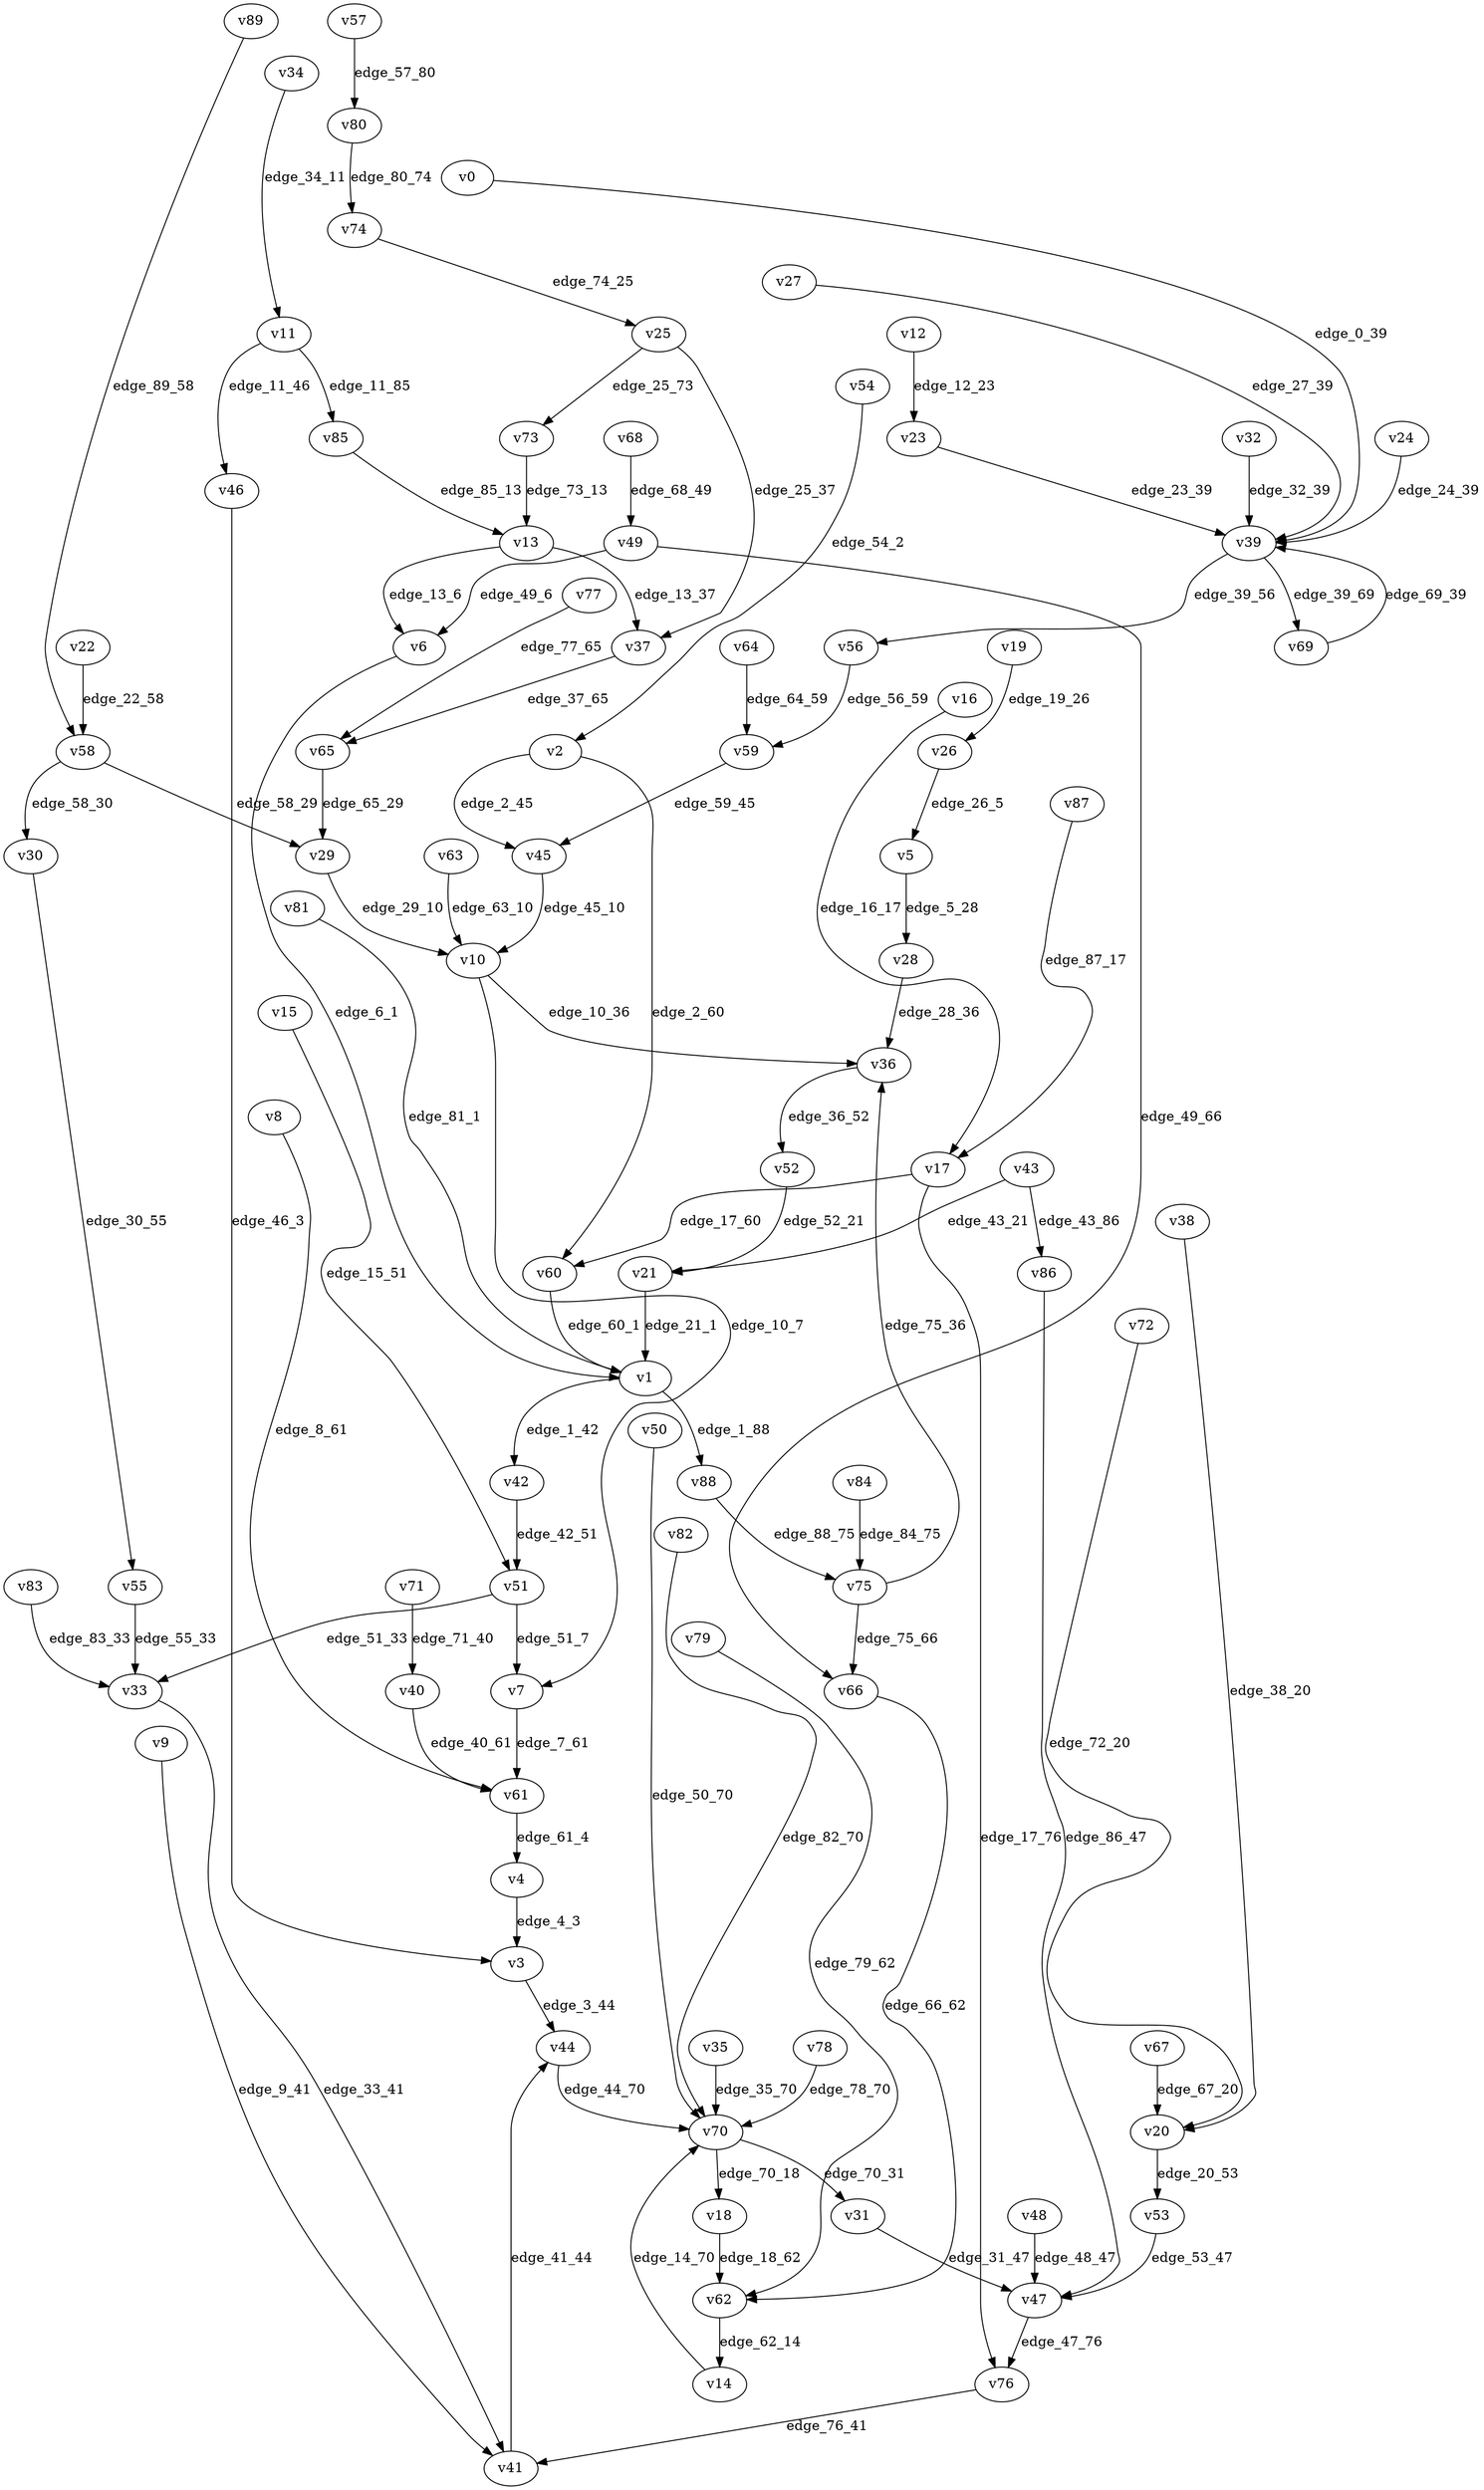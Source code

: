 digraph G {
    // Stochastic discounted game

    v0 [name="v0", player=1];
    v1 [name="v1", player=-1];
    v2 [name="v2", player=-1];
    v3 [name="v3", player=-1];
    v4 [name="v4", player=1];
    v5 [name="v5", player=1];
    v6 [name="v6", player=1];
    v7 [name="v7", player=0];
    v8 [name="v8", player=0];
    v9 [name="v9", player=0];
    v10 [name="v10", player=-1];
    v11 [name="v11", player=-1];
    v12 [name="v12", player=-1];
    v13 [name="v13", player=-1];
    v14 [name="v14", player=0];
    v15 [name="v15", player=0];
    v16 [name="v16", player=1];
    v17 [name="v17", player=-1];
    v18 [name="v18", player=0];
    v19 [name="v19", player=0];
    v20 [name="v20", player=-1];
    v21 [name="v21", player=0];
    v22 [name="v22", player=1];
    v23 [name="v23", player=0];
    v24 [name="v24", player=0];
    v25 [name="v25", player=-1];
    v26 [name="v26", player=-1];
    v27 [name="v27", player=1];
    v28 [name="v28", player=-1];
    v29 [name="v29", player=0];
    v30 [name="v30", player=1];
    v31 [name="v31", player=1];
    v32 [name="v32", player=0];
    v33 [name="v33", player=1];
    v34 [name="v34", player=0];
    v35 [name="v35", player=0];
    v36 [name="v36", player=0];
    v37 [name="v37", player=0];
    v38 [name="v38", player=1];
    v39 [name="v39", player=-1];
    v40 [name="v40", player=1];
    v41 [name="v41", player=-1];
    v42 [name="v42", player=1];
    v43 [name="v43", player=-1];
    v44 [name="v44", player=0];
    v45 [name="v45", player=0];
    v46 [name="v46", player=0];
    v47 [name="v47", player=-1];
    v48 [name="v48", player=1];
    v49 [name="v49", player=-1];
    v50 [name="v50", player=0];
    v51 [name="v51", player=-1];
    v52 [name="v52", player=-1];
    v53 [name="v53", player=1];
    v54 [name="v54", player=1];
    v55 [name="v55", player=-1];
    v56 [name="v56", player=1];
    v57 [name="v57", player=0];
    v58 [name="v58", player=-1];
    v59 [name="v59", player=-1];
    v60 [name="v60", player=1];
    v61 [name="v61", player=-1];
    v62 [name="v62", player=-1];
    v63 [name="v63", player=0];
    v64 [name="v64", player=0];
    v65 [name="v65", player=-1];
    v66 [name="v66", player=1];
    v67 [name="v67", player=0];
    v68 [name="v68", player=1];
    v69 [name="v69", player=0];
    v70 [name="v70", player=-1];
    v71 [name="v71", player=-1];
    v72 [name="v72", player=1];
    v73 [name="v73", player=1];
    v74 [name="v74", player=0];
    v75 [name="v75", player=-1];
    v76 [name="v76", player=1];
    v77 [name="v77", player=1];
    v78 [name="v78", player=1];
    v79 [name="v79", player=1];
    v80 [name="v80", player=-1];
    v81 [name="v81", player=1];
    v82 [name="v82", player=1];
    v83 [name="v83", player=-1];
    v84 [name="v84", player=0];
    v85 [name="v85", player=1];
    v86 [name="v86", player=0];
    v87 [name="v87", player=0];
    v88 [name="v88", player=1];
    v89 [name="v89", player=0];

    v0 -> v39 [label="edge_0_39", weight=0.980759, discount=0.756551];
    v1 -> v88 [label="edge_1_88", probability=0.676355];
    v1 -> v42 [label="edge_1_42", probability=0.323645];
    v2 -> v60 [label="edge_2_60", probability=0.525892];
    v2 -> v45 [label="edge_2_45", probability=0.474108];
    v3 -> v44 [label="edge_3_44", probability=1.000000];
    v4 -> v3 [label="edge_4_3", weight=4.863023, discount=0.887139];
    v5 -> v28 [label="edge_5_28", weight=8.384428, discount=0.878077];
    v6 -> v1 [label="edge_6_1", weight=-7.486844, discount=0.572673];
    v7 -> v61 [label="edge_7_61", weight=5.055944, discount=0.245228];
    v8 -> v61 [label="edge_8_61", weight=0.870502, discount=0.412742];
    v9 -> v41 [label="edge_9_41", weight=-4.151586, discount=0.893181];
    v10 -> v7 [label="edge_10_7", probability=0.530788];
    v10 -> v36 [label="edge_10_36", probability=0.469212];
    v11 -> v85 [label="edge_11_85", probability=0.549217];
    v11 -> v46 [label="edge_11_46", probability=0.450783];
    v12 -> v23 [label="edge_12_23", probability=1.000000];
    v13 -> v6 [label="edge_13_6", probability=0.562410];
    v13 -> v37 [label="edge_13_37", probability=0.437590];
    v14 -> v70 [label="edge_14_70", weight=-8.087149, discount=0.116831];
    v15 -> v51 [label="edge_15_51", weight=-6.324255, discount=0.321299];
    v16 -> v17 [label="edge_16_17", weight=0.571118, discount=0.413373];
    v17 -> v60 [label="edge_17_60", probability=0.452260];
    v17 -> v76 [label="edge_17_76", probability=0.547740];
    v18 -> v62 [label="edge_18_62", weight=9.170912, discount=0.116388];
    v19 -> v26 [label="edge_19_26", weight=1.281625, discount=0.294348];
    v20 -> v53 [label="edge_20_53", probability=1.000000];
    v21 -> v1 [label="edge_21_1", weight=8.194427, discount=0.537529];
    v22 -> v58 [label="edge_22_58", weight=8.194283, discount=0.110074];
    v23 -> v39 [label="edge_23_39", weight=-2.238858, discount=0.729238];
    v24 -> v39 [label="edge_24_39", weight=3.083427, discount=0.541975];
    v25 -> v73 [label="edge_25_73", probability=0.364713];
    v25 -> v37 [label="edge_25_37", probability=0.635287];
    v26 -> v5 [label="edge_26_5", probability=1.000000];
    v27 -> v39 [label="edge_27_39", weight=-6.691076, discount=0.850352];
    v28 -> v36 [label="edge_28_36", probability=1.000000];
    v29 -> v10 [label="edge_29_10", weight=-1.471162, discount=0.441949];
    v30 -> v55 [label="edge_30_55", weight=-1.633042, discount=0.345858];
    v31 -> v47 [label="edge_31_47", weight=1.454646, discount=0.476787];
    v32 -> v39 [label="edge_32_39", weight=7.055728, discount=0.148207];
    v33 -> v41 [label="edge_33_41", weight=-0.676195, discount=0.798645];
    v34 -> v11 [label="edge_34_11", weight=-9.216256, discount=0.111213];
    v35 -> v70 [label="edge_35_70", weight=8.999226, discount=0.375667];
    v36 -> v52 [label="edge_36_52", weight=-1.166997, discount=0.611863];
    v37 -> v65 [label="edge_37_65", weight=-8.346965, discount=0.777876];
    v38 -> v20 [label="edge_38_20", weight=-4.086492, discount=0.170035];
    v39 -> v69 [label="edge_39_69", probability=0.408747];
    v39 -> v56 [label="edge_39_56", probability=0.591253];
    v40 -> v61 [label="edge_40_61", weight=-9.275499, discount=0.209720];
    v41 -> v44 [label="edge_41_44", probability=1.000000];
    v42 -> v51 [label="edge_42_51", weight=9.221082, discount=0.591775];
    v43 -> v21 [label="edge_43_21", probability=0.426262];
    v43 -> v86 [label="edge_43_86", probability=0.573738];
    v44 -> v70 [label="edge_44_70", weight=7.160213, discount=0.811895];
    v45 -> v10 [label="edge_45_10", weight=0.428304, discount=0.329037];
    v46 -> v3 [label="edge_46_3", weight=1.394504, discount=0.852406];
    v47 -> v76 [label="edge_47_76", probability=1.000000];
    v48 -> v47 [label="edge_48_47", weight=7.351529, discount=0.837439];
    v49 -> v6 [label="edge_49_6", probability=0.460233];
    v49 -> v66 [label="edge_49_66", probability=0.539767];
    v50 -> v70 [label="edge_50_70", weight=-7.304365, discount=0.843666];
    v51 -> v7 [label="edge_51_7", probability=0.559357];
    v51 -> v33 [label="edge_51_33", probability=0.440643];
    v52 -> v21 [label="edge_52_21", probability=1.000000];
    v53 -> v47 [label="edge_53_47", weight=-1.309676, discount=0.398056];
    v54 -> v2 [label="edge_54_2", weight=-9.275614, discount=0.273559];
    v55 -> v33 [label="edge_55_33", probability=1.000000];
    v56 -> v59 [label="edge_56_59", weight=2.550970, discount=0.683696];
    v57 -> v80 [label="edge_57_80", weight=5.467489, discount=0.415856];
    v58 -> v29 [label="edge_58_29", probability=0.571023];
    v58 -> v30 [label="edge_58_30", probability=0.428977];
    v59 -> v45 [label="edge_59_45", probability=1.000000];
    v60 -> v1 [label="edge_60_1", weight=7.671804, discount=0.287814];
    v61 -> v4 [label="edge_61_4", probability=1.000000];
    v62 -> v14 [label="edge_62_14", probability=1.000000];
    v63 -> v10 [label="edge_63_10", weight=2.501203, discount=0.256176];
    v64 -> v59 [label="edge_64_59", weight=2.876535, discount=0.175331];
    v65 -> v29 [label="edge_65_29", probability=1.000000];
    v66 -> v62 [label="edge_66_62", weight=0.302381, discount=0.382930];
    v67 -> v20 [label="edge_67_20", weight=6.632239, discount=0.865008];
    v68 -> v49 [label="edge_68_49", weight=1.868581, discount=0.191577];
    v69 -> v39 [label="edge_69_39", weight=-2.089928, discount=0.336619];
    v70 -> v18 [label="edge_70_18", probability=0.375466];
    v70 -> v31 [label="edge_70_31", probability=0.624534];
    v71 -> v40 [label="edge_71_40", probability=1.000000];
    v72 -> v20 [label="edge_72_20", weight=-7.804331, discount=0.279503];
    v73 -> v13 [label="edge_73_13", weight=9.435900, discount=0.218871];
    v74 -> v25 [label="edge_74_25", weight=-4.577106, discount=0.835800];
    v75 -> v66 [label="edge_75_66", probability=0.574554];
    v75 -> v36 [label="edge_75_36", probability=0.425446];
    v76 -> v41 [label="edge_76_41", weight=0.998974, discount=0.458995];
    v77 -> v65 [label="edge_77_65", weight=-6.107747, discount=0.717151];
    v78 -> v70 [label="edge_78_70", weight=7.936094, discount=0.793139];
    v79 -> v62 [label="edge_79_62", weight=-8.584126, discount=0.814857];
    v80 -> v74 [label="edge_80_74", probability=1.000000];
    v81 -> v1 [label="edge_81_1", weight=-6.078383, discount=0.723658];
    v82 -> v70 [label="edge_82_70", weight=-8.918924, discount=0.604620];
    v83 -> v33 [label="edge_83_33", probability=1.000000];
    v84 -> v75 [label="edge_84_75", weight=8.521707, discount=0.185708];
    v85 -> v13 [label="edge_85_13", weight=-8.375052, discount=0.776716];
    v86 -> v47 [label="edge_86_47", weight=-1.882064, discount=0.280720];
    v87 -> v17 [label="edge_87_17", weight=-8.440830, discount=0.203569];
    v88 -> v75 [label="edge_88_75", weight=-1.722394, discount=0.539407];
    v89 -> v58 [label="edge_89_58", weight=-8.002799, discount=0.770811];
}